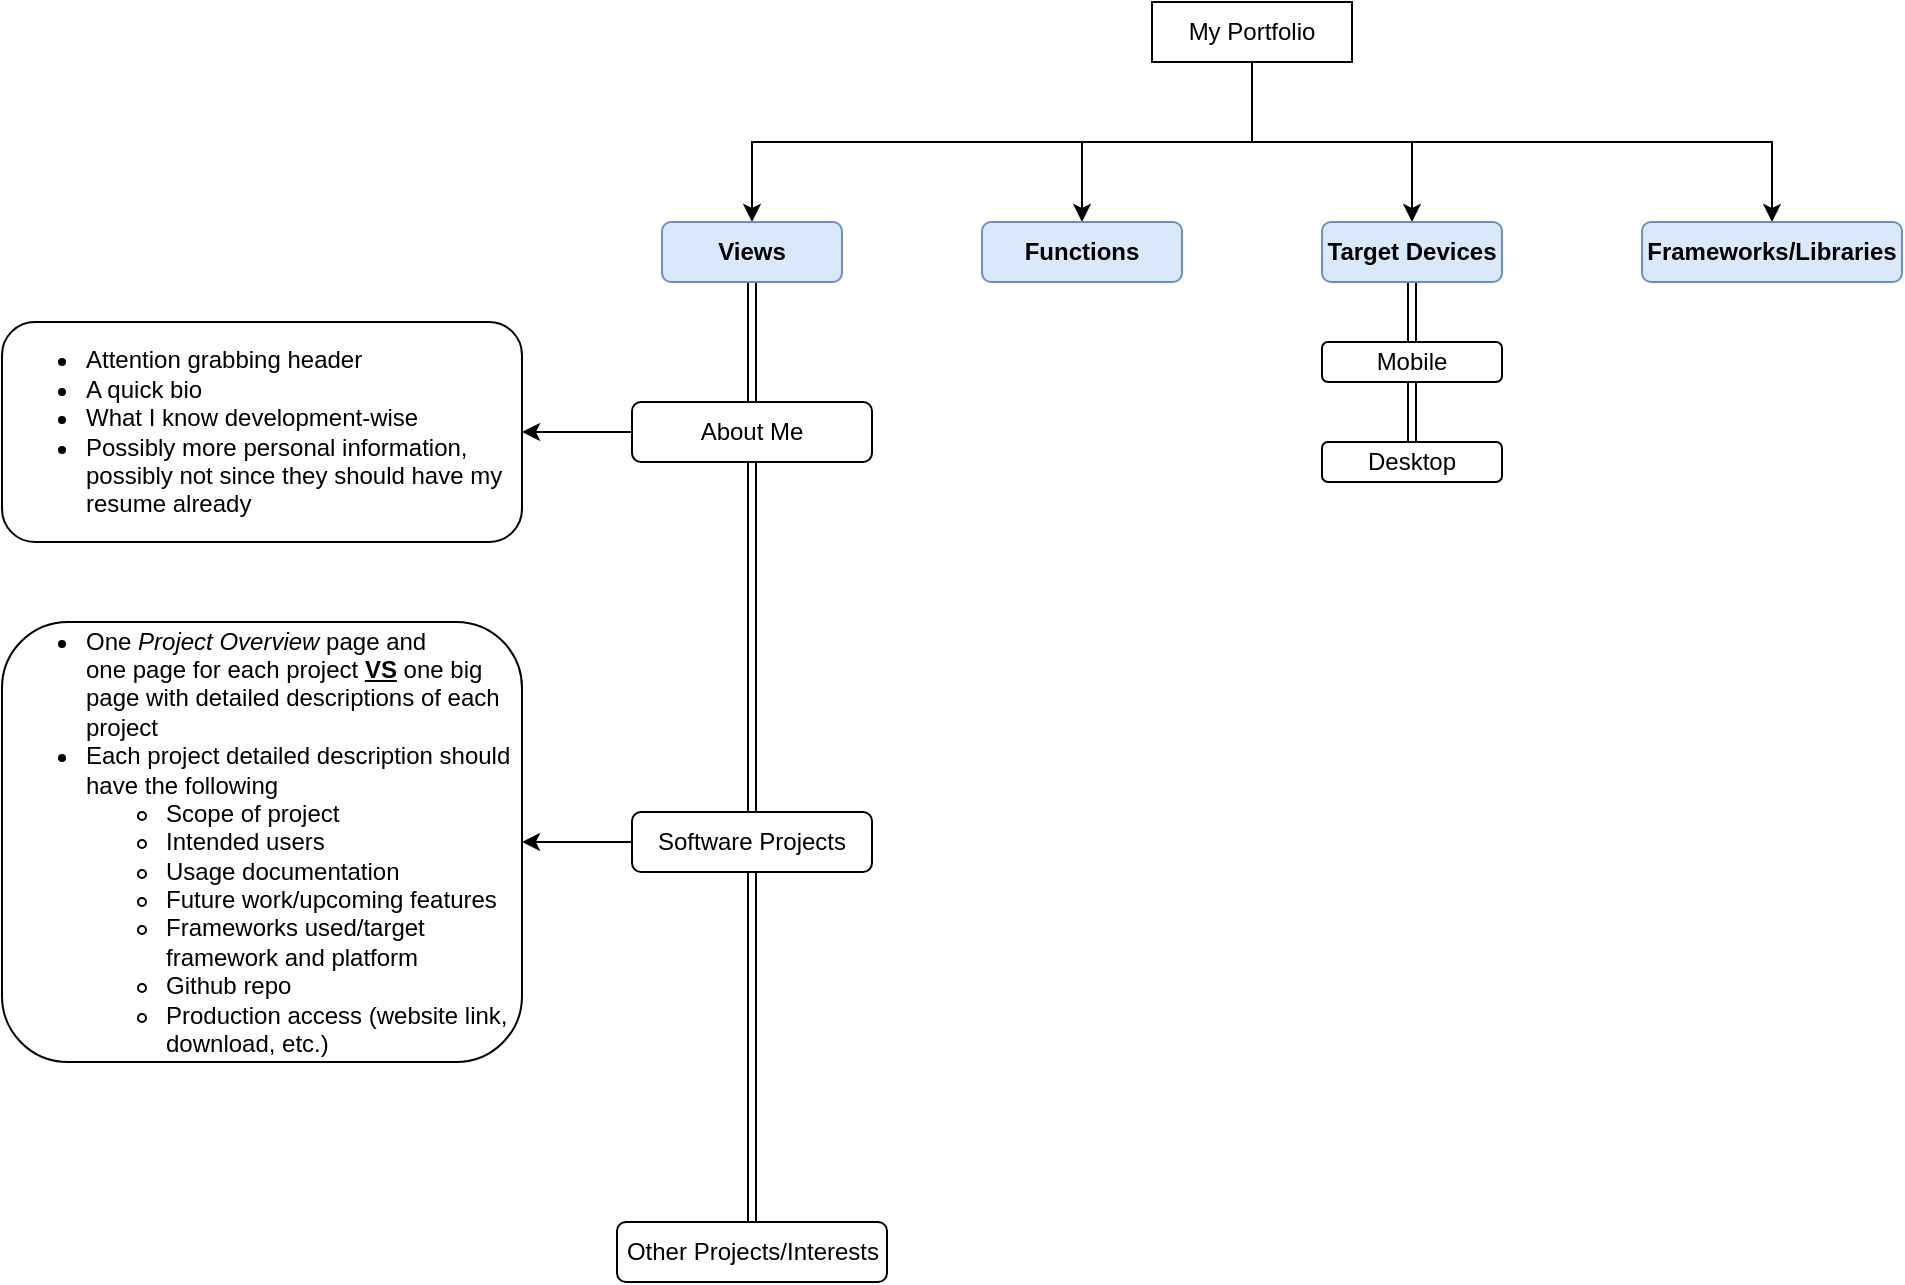 <mxfile version="13.7.7" type="github">
  <diagram id="MlHolffn1Go9nw9LPtVV" name="Page-1">
    <mxGraphModel dx="1796" dy="545" grid="1" gridSize="10" guides="1" tooltips="1" connect="1" arrows="1" fold="1" page="1" pageScale="1" pageWidth="850" pageHeight="1100" math="0" shadow="0">
      <root>
        <mxCell id="0" />
        <mxCell id="1" parent="0" />
        <mxCell id="-7S7OA5Yvdlidq6Te_JZ-9" style="edgeStyle=orthogonalEdgeStyle;rounded=0;orthogonalLoop=1;jettySize=auto;html=1;exitX=0.5;exitY=1;exitDx=0;exitDy=0;entryX=0.5;entryY=0;entryDx=0;entryDy=0;" edge="1" parent="1" source="-7S7OA5Yvdlidq6Te_JZ-1" target="-7S7OA5Yvdlidq6Te_JZ-2">
          <mxGeometry relative="1" as="geometry" />
        </mxCell>
        <mxCell id="-7S7OA5Yvdlidq6Te_JZ-10" style="edgeStyle=orthogonalEdgeStyle;rounded=0;orthogonalLoop=1;jettySize=auto;html=1;exitX=0.5;exitY=1;exitDx=0;exitDy=0;entryX=0.5;entryY=0;entryDx=0;entryDy=0;" edge="1" parent="1" source="-7S7OA5Yvdlidq6Te_JZ-1" target="-7S7OA5Yvdlidq6Te_JZ-4">
          <mxGeometry relative="1" as="geometry" />
        </mxCell>
        <mxCell id="-7S7OA5Yvdlidq6Te_JZ-11" style="edgeStyle=orthogonalEdgeStyle;rounded=0;orthogonalLoop=1;jettySize=auto;html=1;exitX=0.5;exitY=1;exitDx=0;exitDy=0;entryX=0.5;entryY=0;entryDx=0;entryDy=0;" edge="1" parent="1" source="-7S7OA5Yvdlidq6Te_JZ-1" target="-7S7OA5Yvdlidq6Te_JZ-6">
          <mxGeometry relative="1" as="geometry" />
        </mxCell>
        <mxCell id="-7S7OA5Yvdlidq6Te_JZ-19" style="edgeStyle=orthogonalEdgeStyle;rounded=0;orthogonalLoop=1;jettySize=auto;html=1;exitX=0.5;exitY=1;exitDx=0;exitDy=0;entryX=0.5;entryY=0;entryDx=0;entryDy=0;" edge="1" parent="1" source="-7S7OA5Yvdlidq6Te_JZ-1" target="-7S7OA5Yvdlidq6Te_JZ-18">
          <mxGeometry relative="1" as="geometry" />
        </mxCell>
        <mxCell id="-7S7OA5Yvdlidq6Te_JZ-1" value="My Portfolio" style="rounded=0;whiteSpace=wrap;html=1;" vertex="1" parent="1">
          <mxGeometry x="425" y="20" width="100" height="30" as="geometry" />
        </mxCell>
        <mxCell id="-7S7OA5Yvdlidq6Te_JZ-21" style="edgeStyle=orthogonalEdgeStyle;rounded=0;orthogonalLoop=1;jettySize=auto;html=1;exitX=0.5;exitY=1;exitDx=0;exitDy=0;shape=link;" edge="1" parent="1" source="-7S7OA5Yvdlidq6Te_JZ-2" target="-7S7OA5Yvdlidq6Te_JZ-12">
          <mxGeometry relative="1" as="geometry" />
        </mxCell>
        <mxCell id="-7S7OA5Yvdlidq6Te_JZ-2" value="Views" style="rounded=1;whiteSpace=wrap;html=1;fillColor=#dae8fc;strokeColor=#6c8ebf;fontStyle=1" vertex="1" parent="1">
          <mxGeometry x="180" y="130" width="90" height="30" as="geometry" />
        </mxCell>
        <mxCell id="-7S7OA5Yvdlidq6Te_JZ-3" value="Desktop" style="rounded=1;whiteSpace=wrap;html=1;" vertex="1" parent="1">
          <mxGeometry x="510" y="240" width="90" height="20" as="geometry" />
        </mxCell>
        <mxCell id="-7S7OA5Yvdlidq6Te_JZ-4" value="Functions" style="rounded=1;whiteSpace=wrap;html=1;fillColor=#dae8fc;strokeColor=#6c8ebf;fontStyle=1" vertex="1" parent="1">
          <mxGeometry x="340" y="130" width="100" height="30" as="geometry" />
        </mxCell>
        <mxCell id="-7S7OA5Yvdlidq6Te_JZ-8" style="edgeStyle=orthogonalEdgeStyle;shape=link;rounded=0;orthogonalLoop=1;jettySize=auto;html=1;exitX=0.5;exitY=1;exitDx=0;exitDy=0;entryX=0.5;entryY=0;entryDx=0;entryDy=0;" edge="1" parent="1" source="-7S7OA5Yvdlidq6Te_JZ-5" target="-7S7OA5Yvdlidq6Te_JZ-3">
          <mxGeometry relative="1" as="geometry" />
        </mxCell>
        <mxCell id="-7S7OA5Yvdlidq6Te_JZ-5" value="Mobile" style="rounded=1;whiteSpace=wrap;html=1;" vertex="1" parent="1">
          <mxGeometry x="510" y="190" width="90" height="20" as="geometry" />
        </mxCell>
        <mxCell id="-7S7OA5Yvdlidq6Te_JZ-7" style="edgeStyle=orthogonalEdgeStyle;rounded=0;orthogonalLoop=1;jettySize=auto;html=1;exitX=0.5;exitY=1;exitDx=0;exitDy=0;entryX=0.5;entryY=0;entryDx=0;entryDy=0;shape=link;" edge="1" parent="1" source="-7S7OA5Yvdlidq6Te_JZ-6" target="-7S7OA5Yvdlidq6Te_JZ-5">
          <mxGeometry relative="1" as="geometry" />
        </mxCell>
        <mxCell id="-7S7OA5Yvdlidq6Te_JZ-6" value="Target Devices" style="rounded=1;whiteSpace=wrap;html=1;fillColor=#dae8fc;strokeColor=#6c8ebf;fontStyle=1" vertex="1" parent="1">
          <mxGeometry x="510" y="130" width="90" height="30" as="geometry" />
        </mxCell>
        <mxCell id="-7S7OA5Yvdlidq6Te_JZ-15" style="edgeStyle=orthogonalEdgeStyle;rounded=0;orthogonalLoop=1;jettySize=auto;html=1;exitX=0;exitY=0.5;exitDx=0;exitDy=0;entryX=1;entryY=0.5;entryDx=0;entryDy=0;" edge="1" parent="1" source="-7S7OA5Yvdlidq6Te_JZ-12" target="-7S7OA5Yvdlidq6Te_JZ-14">
          <mxGeometry relative="1" as="geometry" />
        </mxCell>
        <mxCell id="-7S7OA5Yvdlidq6Te_JZ-22" style="edgeStyle=orthogonalEdgeStyle;shape=link;rounded=0;orthogonalLoop=1;jettySize=auto;html=1;exitX=0.5;exitY=1;exitDx=0;exitDy=0;entryX=0.5;entryY=0;entryDx=0;entryDy=0;" edge="1" parent="1" source="-7S7OA5Yvdlidq6Te_JZ-12" target="-7S7OA5Yvdlidq6Te_JZ-16">
          <mxGeometry relative="1" as="geometry" />
        </mxCell>
        <mxCell id="-7S7OA5Yvdlidq6Te_JZ-12" value="About Me" style="rounded=1;whiteSpace=wrap;html=1;" vertex="1" parent="1">
          <mxGeometry x="165" y="220" width="120" height="30" as="geometry" />
        </mxCell>
        <mxCell id="-7S7OA5Yvdlidq6Te_JZ-14" value="&lt;ul&gt;&lt;li&gt;Attention grabbing header&lt;/li&gt;&lt;li&gt;A quick bio&amp;nbsp;&lt;/li&gt;&lt;li&gt;What I know development-wise&lt;/li&gt;&lt;li&gt;Possibly more personal information, possibly not since they should have my resume already&lt;/li&gt;&lt;/ul&gt;" style="rounded=1;whiteSpace=wrap;html=1;align=left;" vertex="1" parent="1">
          <mxGeometry x="-150" y="180" width="260" height="110" as="geometry" />
        </mxCell>
        <mxCell id="-7S7OA5Yvdlidq6Te_JZ-20" style="edgeStyle=orthogonalEdgeStyle;rounded=0;orthogonalLoop=1;jettySize=auto;html=1;exitX=0;exitY=0.5;exitDx=0;exitDy=0;entryX=1;entryY=0.5;entryDx=0;entryDy=0;" edge="1" parent="1" source="-7S7OA5Yvdlidq6Te_JZ-16" target="-7S7OA5Yvdlidq6Te_JZ-17">
          <mxGeometry relative="1" as="geometry" />
        </mxCell>
        <mxCell id="-7S7OA5Yvdlidq6Te_JZ-24" style="edgeStyle=orthogonalEdgeStyle;shape=link;rounded=0;orthogonalLoop=1;jettySize=auto;html=1;exitX=0.5;exitY=1;exitDx=0;exitDy=0;" edge="1" parent="1" source="-7S7OA5Yvdlidq6Te_JZ-16" target="-7S7OA5Yvdlidq6Te_JZ-23">
          <mxGeometry relative="1" as="geometry" />
        </mxCell>
        <mxCell id="-7S7OA5Yvdlidq6Te_JZ-16" value="Software Projects" style="rounded=1;whiteSpace=wrap;html=1;" vertex="1" parent="1">
          <mxGeometry x="165" y="425" width="120" height="30" as="geometry" />
        </mxCell>
        <mxCell id="-7S7OA5Yvdlidq6Te_JZ-17" value="&lt;ul&gt;&lt;li&gt;One &lt;i&gt;Project Overview &lt;/i&gt;page and one&amp;nbsp;page for each project &lt;u style=&quot;font-weight: bold&quot;&gt;VS&lt;/u&gt;&amp;nbsp;one big page with detailed descriptions of each project&lt;/li&gt;&lt;li&gt;Each project detailed description should have the following&lt;/li&gt;&lt;ul&gt;&lt;li&gt;Scope of project&lt;/li&gt;&lt;li&gt;Intended users&lt;/li&gt;&lt;li&gt;Usage documentation&lt;/li&gt;&lt;li&gt;Future work/upcoming features&lt;/li&gt;&lt;li&gt;Frameworks used/target framework and platform&lt;/li&gt;&lt;li&gt;Github repo&lt;/li&gt;&lt;li&gt;Production access (website link, download, etc.)&lt;/li&gt;&lt;/ul&gt;&lt;/ul&gt;" style="rounded=1;whiteSpace=wrap;html=1;align=left;" vertex="1" parent="1">
          <mxGeometry x="-150" y="330" width="260" height="220" as="geometry" />
        </mxCell>
        <mxCell id="-7S7OA5Yvdlidq6Te_JZ-18" value="Frameworks/Libraries" style="rounded=1;whiteSpace=wrap;html=1;fillColor=#dae8fc;strokeColor=#6c8ebf;fontStyle=1" vertex="1" parent="1">
          <mxGeometry x="670" y="130" width="130" height="30" as="geometry" />
        </mxCell>
        <mxCell id="-7S7OA5Yvdlidq6Te_JZ-23" value="Other Projects/Interests" style="rounded=1;whiteSpace=wrap;html=1;" vertex="1" parent="1">
          <mxGeometry x="157.5" y="630" width="135" height="30" as="geometry" />
        </mxCell>
      </root>
    </mxGraphModel>
  </diagram>
</mxfile>
